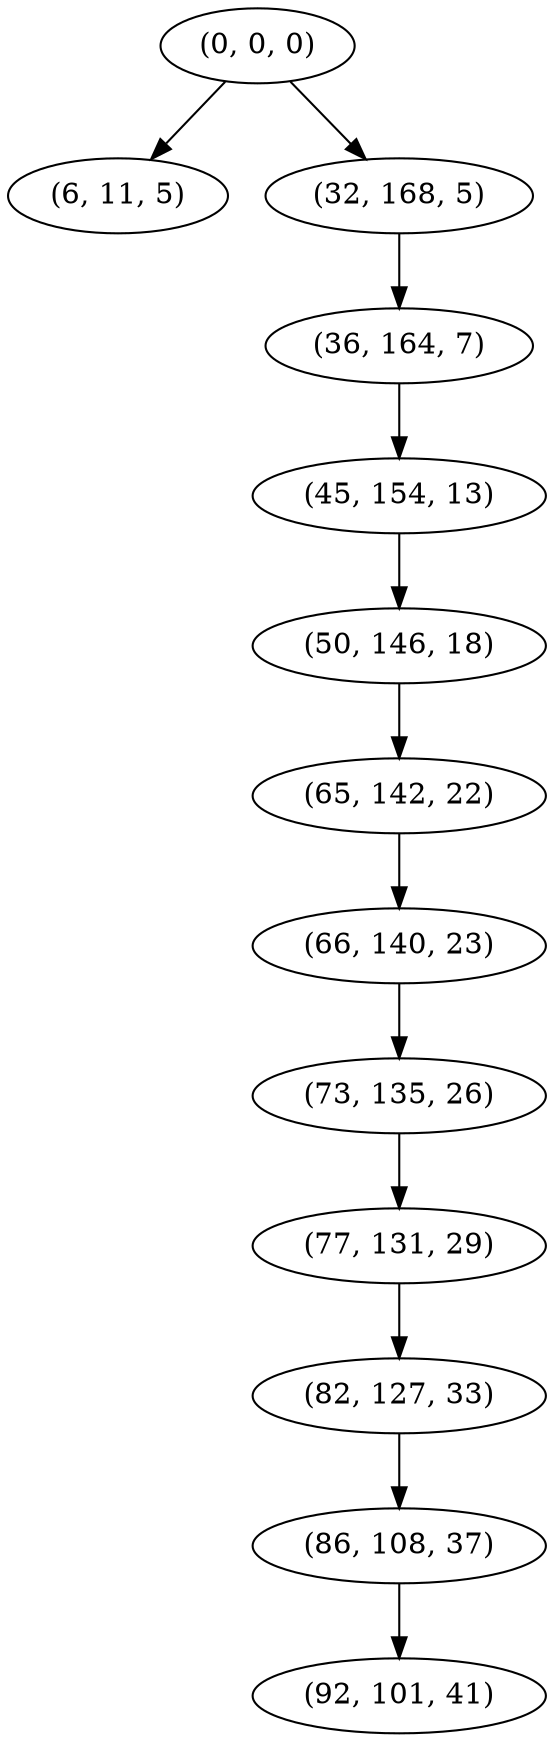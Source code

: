 digraph tree {
    "(0, 0, 0)";
    "(6, 11, 5)";
    "(32, 168, 5)";
    "(36, 164, 7)";
    "(45, 154, 13)";
    "(50, 146, 18)";
    "(65, 142, 22)";
    "(66, 140, 23)";
    "(73, 135, 26)";
    "(77, 131, 29)";
    "(82, 127, 33)";
    "(86, 108, 37)";
    "(92, 101, 41)";
    "(0, 0, 0)" -> "(6, 11, 5)";
    "(0, 0, 0)" -> "(32, 168, 5)";
    "(32, 168, 5)" -> "(36, 164, 7)";
    "(36, 164, 7)" -> "(45, 154, 13)";
    "(45, 154, 13)" -> "(50, 146, 18)";
    "(50, 146, 18)" -> "(65, 142, 22)";
    "(65, 142, 22)" -> "(66, 140, 23)";
    "(66, 140, 23)" -> "(73, 135, 26)";
    "(73, 135, 26)" -> "(77, 131, 29)";
    "(77, 131, 29)" -> "(82, 127, 33)";
    "(82, 127, 33)" -> "(86, 108, 37)";
    "(86, 108, 37)" -> "(92, 101, 41)";
}
